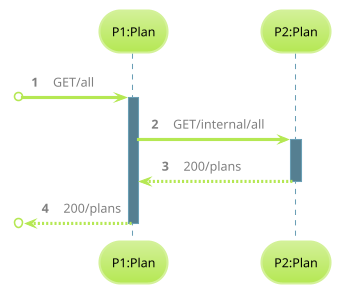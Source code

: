 @startuml
'https://plantuml.com/sequence-diagram

autonumber
autoactivate on

!theme hacker

skinparam defaultFontColor Grey
skinparam participantFontColor Black
participant "P1:Plan" as P1
participant "P2:Plan" as P2


[o-> P1: GET/all


P1 -> P2: GET/internal/all

P2 --> P1: 200/plans




[o<-- P1: 200/plans


@enduml
